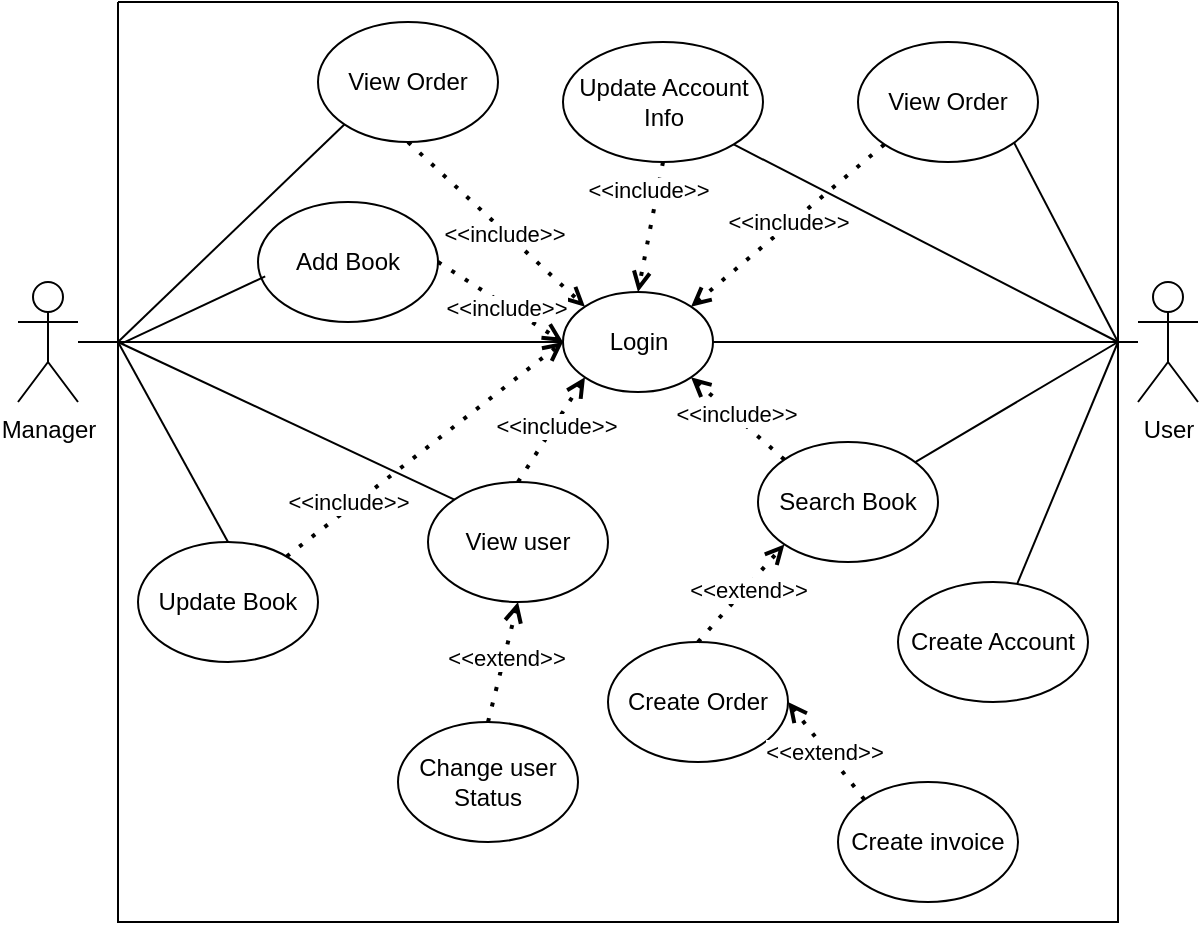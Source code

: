 <mxfile version="24.7.5">
  <diagram name="Page-1" id="2KRLVa3J6v_cJWlkK8fW">
    <mxGraphModel dx="1042" dy="575" grid="1" gridSize="10" guides="1" tooltips="1" connect="1" arrows="1" fold="1" page="1" pageScale="1" pageWidth="850" pageHeight="1100" math="0" shadow="0">
      <root>
        <mxCell id="0" />
        <mxCell id="1" parent="0" />
        <mxCell id="xT_YbA5dNsoeyGNyo72m-1" value="Manager" style="shape=umlActor;verticalLabelPosition=bottom;verticalAlign=top;html=1;outlineConnect=0;" parent="1" vertex="1">
          <mxGeometry x="130" y="240" width="30" height="60" as="geometry" />
        </mxCell>
        <mxCell id="xT_YbA5dNsoeyGNyo72m-2" value="User" style="shape=umlActor;verticalLabelPosition=bottom;verticalAlign=top;html=1;outlineConnect=0;" parent="1" vertex="1">
          <mxGeometry x="690" y="240" width="30" height="60" as="geometry" />
        </mxCell>
        <mxCell id="xT_YbA5dNsoeyGNyo72m-8" style="edgeStyle=orthogonalEdgeStyle;rounded=0;orthogonalLoop=1;jettySize=auto;html=1;endArrow=none;endFill=0;" parent="1" source="xT_YbA5dNsoeyGNyo72m-3" target="xT_YbA5dNsoeyGNyo72m-1" edge="1">
          <mxGeometry relative="1" as="geometry" />
        </mxCell>
        <mxCell id="xT_YbA5dNsoeyGNyo72m-9" style="edgeStyle=orthogonalEdgeStyle;rounded=0;orthogonalLoop=1;jettySize=auto;html=1;endArrow=none;endFill=0;" parent="1" source="xT_YbA5dNsoeyGNyo72m-3" target="xT_YbA5dNsoeyGNyo72m-2" edge="1">
          <mxGeometry relative="1" as="geometry" />
        </mxCell>
        <mxCell id="xT_YbA5dNsoeyGNyo72m-3" value="Login" style="ellipse;whiteSpace=wrap;html=1;" parent="1" vertex="1">
          <mxGeometry x="402.5" y="245" width="75" height="50" as="geometry" />
        </mxCell>
        <mxCell id="xT_YbA5dNsoeyGNyo72m-4" value="Search Book" style="ellipse;whiteSpace=wrap;html=1;" parent="1" vertex="1">
          <mxGeometry x="500" y="320" width="90" height="60" as="geometry" />
        </mxCell>
        <mxCell id="xT_YbA5dNsoeyGNyo72m-12" value="" style="endArrow=none;html=1;rounded=0;" parent="1" target="xT_YbA5dNsoeyGNyo72m-4" edge="1">
          <mxGeometry width="50" height="50" relative="1" as="geometry">
            <mxPoint x="680" y="270" as="sourcePoint" />
            <mxPoint x="700" y="220" as="targetPoint" />
          </mxGeometry>
        </mxCell>
        <mxCell id="xT_YbA5dNsoeyGNyo72m-13" value="Create Order" style="ellipse;whiteSpace=wrap;html=1;" parent="1" vertex="1">
          <mxGeometry x="425" y="420" width="90" height="60" as="geometry" />
        </mxCell>
        <mxCell id="xT_YbA5dNsoeyGNyo72m-14" value="" style="endArrow=open;dashed=1;html=1;dashPattern=1 3;strokeWidth=2;rounded=0;entryX=0;entryY=1;entryDx=0;entryDy=0;exitX=0.5;exitY=0;exitDx=0;exitDy=0;endFill=0;startArrow=none;startFill=0;" parent="1" source="xT_YbA5dNsoeyGNyo72m-13" target="xT_YbA5dNsoeyGNyo72m-4" edge="1">
          <mxGeometry width="50" height="50" relative="1" as="geometry">
            <mxPoint x="400" y="320" as="sourcePoint" />
            <mxPoint x="450" y="270" as="targetPoint" />
          </mxGeometry>
        </mxCell>
        <mxCell id="xT_YbA5dNsoeyGNyo72m-17" value="&amp;lt;&amp;lt;extend&amp;gt;&amp;gt;" style="edgeLabel;html=1;align=center;verticalAlign=middle;resizable=0;points=[];" parent="xT_YbA5dNsoeyGNyo72m-14" vertex="1" connectable="0">
          <mxGeometry x="0.088" y="-1" relative="1" as="geometry">
            <mxPoint as="offset" />
          </mxGeometry>
        </mxCell>
        <mxCell id="xT_YbA5dNsoeyGNyo72m-23" value="Create invoice" style="ellipse;whiteSpace=wrap;html=1;" parent="1" vertex="1">
          <mxGeometry x="540" y="490" width="90" height="60" as="geometry" />
        </mxCell>
        <mxCell id="xT_YbA5dNsoeyGNyo72m-24" value="" style="endArrow=open;dashed=1;html=1;dashPattern=1 3;strokeWidth=2;rounded=0;exitX=0;exitY=0;exitDx=0;exitDy=0;endFill=0;startArrow=none;startFill=0;entryX=1;entryY=0.5;entryDx=0;entryDy=0;" parent="1" source="xT_YbA5dNsoeyGNyo72m-23" target="xT_YbA5dNsoeyGNyo72m-13" edge="1">
          <mxGeometry width="50" height="50" relative="1" as="geometry">
            <mxPoint x="310" y="514.79" as="sourcePoint" />
            <mxPoint x="615" y="480" as="targetPoint" />
          </mxGeometry>
        </mxCell>
        <mxCell id="xT_YbA5dNsoeyGNyo72m-25" value="&amp;lt;&amp;lt;extend&amp;gt;&amp;gt;" style="edgeLabel;html=1;align=center;verticalAlign=middle;resizable=0;points=[];" parent="xT_YbA5dNsoeyGNyo72m-24" vertex="1" connectable="0">
          <mxGeometry x="0.088" y="-1" relative="1" as="geometry">
            <mxPoint x="-1" y="3" as="offset" />
          </mxGeometry>
        </mxCell>
        <mxCell id="xT_YbA5dNsoeyGNyo72m-28" value="" style="endArrow=none;html=1;rounded=0;entryX=1;entryY=1;entryDx=0;entryDy=0;" parent="1" target="xT_YbA5dNsoeyGNyo72m-27" edge="1">
          <mxGeometry width="50" height="50" relative="1" as="geometry">
            <mxPoint x="680" y="270" as="sourcePoint" />
            <mxPoint x="608" y="330" as="targetPoint" />
          </mxGeometry>
        </mxCell>
        <mxCell id="xT_YbA5dNsoeyGNyo72m-29" value="" style="endArrow=none;html=1;rounded=0;entryX=0.578;entryY=0.007;entryDx=0;entryDy=0;entryPerimeter=0;" parent="1" target="MvcfGu5vcaeaFIxTzEew-1" edge="1">
          <mxGeometry width="50" height="50" relative="1" as="geometry">
            <mxPoint x="680" y="270" as="sourcePoint" />
            <mxPoint x="624" y="161" as="targetPoint" />
          </mxGeometry>
        </mxCell>
        <mxCell id="xT_YbA5dNsoeyGNyo72m-30" value="" style="endArrow=none;html=1;rounded=0;entryX=0;entryY=1;entryDx=0;entryDy=0;" parent="1" target="xT_YbA5dNsoeyGNyo72m-6" edge="1">
          <mxGeometry width="50" height="50" relative="1" as="geometry">
            <mxPoint x="180" y="270" as="sourcePoint" />
            <mxPoint x="482" y="181" as="targetPoint" />
          </mxGeometry>
        </mxCell>
        <mxCell id="xT_YbA5dNsoeyGNyo72m-31" value="" style="endArrow=none;html=1;rounded=0;entryX=0;entryY=0;entryDx=0;entryDy=0;" parent="1" target="xT_YbA5dNsoeyGNyo72m-5" edge="1">
          <mxGeometry width="50" height="50" relative="1" as="geometry">
            <mxPoint x="180" y="270" as="sourcePoint" />
            <mxPoint x="418" y="181" as="targetPoint" />
          </mxGeometry>
        </mxCell>
        <mxCell id="xT_YbA5dNsoeyGNyo72m-35" value="" style="endArrow=open;dashed=1;html=1;dashPattern=1 3;strokeWidth=2;rounded=0;entryX=0;entryY=1;entryDx=0;entryDy=0;exitX=0.5;exitY=0;exitDx=0;exitDy=0;endFill=0;startArrow=none;startFill=0;" parent="1" source="xT_YbA5dNsoeyGNyo72m-5" target="xT_YbA5dNsoeyGNyo72m-3" edge="1">
          <mxGeometry width="50" height="50" relative="1" as="geometry">
            <mxPoint x="315" y="460" as="sourcePoint" />
            <mxPoint x="315" y="410" as="targetPoint" />
          </mxGeometry>
        </mxCell>
        <mxCell id="xT_YbA5dNsoeyGNyo72m-36" value="&amp;lt;&amp;lt;include&amp;gt;&amp;gt;" style="edgeLabel;html=1;align=center;verticalAlign=middle;resizable=0;points=[];" parent="xT_YbA5dNsoeyGNyo72m-35" vertex="1" connectable="0">
          <mxGeometry x="0.088" y="-1" relative="1" as="geometry">
            <mxPoint as="offset" />
          </mxGeometry>
        </mxCell>
        <mxCell id="xT_YbA5dNsoeyGNyo72m-37" value="" style="endArrow=open;dashed=1;html=1;dashPattern=1 3;strokeWidth=2;rounded=0;entryX=0;entryY=0;entryDx=0;entryDy=0;exitX=0.5;exitY=1;exitDx=0;exitDy=0;endFill=0;startArrow=none;startFill=0;" parent="1" source="xT_YbA5dNsoeyGNyo72m-6" target="xT_YbA5dNsoeyGNyo72m-3" edge="1">
          <mxGeometry width="50" height="50" relative="1" as="geometry">
            <mxPoint x="347" y="359" as="sourcePoint" />
            <mxPoint x="423" y="298" as="targetPoint" />
          </mxGeometry>
        </mxCell>
        <mxCell id="xT_YbA5dNsoeyGNyo72m-38" value="&amp;lt;&amp;lt;include&amp;gt;&amp;gt;" style="edgeLabel;html=1;align=center;verticalAlign=middle;resizable=0;points=[];" parent="xT_YbA5dNsoeyGNyo72m-37" vertex="1" connectable="0">
          <mxGeometry x="0.088" y="-1" relative="1" as="geometry">
            <mxPoint as="offset" />
          </mxGeometry>
        </mxCell>
        <mxCell id="xT_YbA5dNsoeyGNyo72m-39" value="" style="endArrow=open;dashed=1;html=1;dashPattern=1 3;strokeWidth=2;rounded=0;entryX=0.5;entryY=0;entryDx=0;entryDy=0;exitX=0.5;exitY=1;exitDx=0;exitDy=0;endFill=0;startArrow=none;startFill=0;" parent="1" source="xT_YbA5dNsoeyGNyo72m-27" target="xT_YbA5dNsoeyGNyo72m-3" edge="1">
          <mxGeometry width="50" height="50" relative="1" as="geometry">
            <mxPoint x="357" y="369" as="sourcePoint" />
            <mxPoint x="433" y="308" as="targetPoint" />
          </mxGeometry>
        </mxCell>
        <mxCell id="xT_YbA5dNsoeyGNyo72m-40" value="&amp;lt;&amp;lt;include&amp;gt;&amp;gt;" style="edgeLabel;html=1;align=center;verticalAlign=middle;resizable=0;points=[];" parent="xT_YbA5dNsoeyGNyo72m-39" vertex="1" connectable="0">
          <mxGeometry x="0.088" y="-1" relative="1" as="geometry">
            <mxPoint y="-21" as="offset" />
          </mxGeometry>
        </mxCell>
        <mxCell id="xT_YbA5dNsoeyGNyo72m-41" value="" style="endArrow=open;dashed=1;html=1;dashPattern=1 3;strokeWidth=2;rounded=0;entryX=1;entryY=1;entryDx=0;entryDy=0;exitX=0;exitY=0;exitDx=0;exitDy=0;endFill=0;startArrow=none;startFill=0;" parent="1" source="xT_YbA5dNsoeyGNyo72m-4" target="xT_YbA5dNsoeyGNyo72m-3" edge="1">
          <mxGeometry width="50" height="50" relative="1" as="geometry">
            <mxPoint x="367" y="379" as="sourcePoint" />
            <mxPoint x="443" y="318" as="targetPoint" />
          </mxGeometry>
        </mxCell>
        <mxCell id="xT_YbA5dNsoeyGNyo72m-42" value="&amp;lt;&amp;lt;include&amp;gt;&amp;gt;" style="edgeLabel;html=1;align=center;verticalAlign=middle;resizable=0;points=[];" parent="xT_YbA5dNsoeyGNyo72m-41" vertex="1" connectable="0">
          <mxGeometry x="0.088" y="-1" relative="1" as="geometry">
            <mxPoint as="offset" />
          </mxGeometry>
        </mxCell>
        <mxCell id="xT_YbA5dNsoeyGNyo72m-43" value="Create Account" style="ellipse;whiteSpace=wrap;html=1;" parent="1" vertex="1">
          <mxGeometry x="570" y="390" width="95" height="60" as="geometry" />
        </mxCell>
        <mxCell id="xT_YbA5dNsoeyGNyo72m-44" value="" style="endArrow=none;html=1;rounded=0;" parent="1" target="xT_YbA5dNsoeyGNyo72m-43" edge="1">
          <mxGeometry width="50" height="50" relative="1" as="geometry">
            <mxPoint x="680" y="270" as="sourcePoint" />
            <mxPoint x="575" y="341" as="targetPoint" />
          </mxGeometry>
        </mxCell>
        <mxCell id="xT_YbA5dNsoeyGNyo72m-46" value="" style="endArrow=none;html=1;rounded=0;entryX=0.5;entryY=0;entryDx=0;entryDy=0;" parent="1" target="xT_YbA5dNsoeyGNyo72m-45" edge="1">
          <mxGeometry width="50" height="50" relative="1" as="geometry">
            <mxPoint x="180" y="270" as="sourcePoint" />
            <mxPoint x="303" y="339" as="targetPoint" />
          </mxGeometry>
        </mxCell>
        <mxCell id="xT_YbA5dNsoeyGNyo72m-48" value="" style="endArrow=open;dashed=1;html=1;dashPattern=1 3;strokeWidth=2;rounded=0;entryX=0;entryY=0.5;entryDx=0;entryDy=0;endFill=0;startArrow=none;startFill=0;" parent="1" source="xT_YbA5dNsoeyGNyo72m-45" target="xT_YbA5dNsoeyGNyo72m-3" edge="1">
          <mxGeometry width="50" height="50" relative="1" as="geometry">
            <mxPoint x="399" y="379" as="sourcePoint" />
            <mxPoint x="424" y="298" as="targetPoint" />
          </mxGeometry>
        </mxCell>
        <mxCell id="xT_YbA5dNsoeyGNyo72m-49" value="&amp;lt;&amp;lt;include&amp;gt;&amp;gt;" style="edgeLabel;html=1;align=center;verticalAlign=middle;resizable=0;points=[];" parent="xT_YbA5dNsoeyGNyo72m-48" vertex="1" connectable="0">
          <mxGeometry x="0.088" y="-1" relative="1" as="geometry">
            <mxPoint x="-45" y="30" as="offset" />
          </mxGeometry>
        </mxCell>
        <mxCell id="xT_YbA5dNsoeyGNyo72m-50" value="" style="swimlane;startSize=0;" parent="1" vertex="1">
          <mxGeometry x="180" y="100" width="500" height="460" as="geometry" />
        </mxCell>
        <mxCell id="xT_YbA5dNsoeyGNyo72m-5" value="View user" style="ellipse;whiteSpace=wrap;html=1;" parent="xT_YbA5dNsoeyGNyo72m-50" vertex="1">
          <mxGeometry x="155" y="240" width="90" height="60" as="geometry" />
        </mxCell>
        <mxCell id="xT_YbA5dNsoeyGNyo72m-32" value="Change user Status" style="ellipse;whiteSpace=wrap;html=1;" parent="xT_YbA5dNsoeyGNyo72m-50" vertex="1">
          <mxGeometry x="140" y="360" width="90" height="60" as="geometry" />
        </mxCell>
        <mxCell id="xT_YbA5dNsoeyGNyo72m-33" value="" style="endArrow=open;dashed=1;html=1;dashPattern=1 3;strokeWidth=2;rounded=0;entryX=0.5;entryY=1;entryDx=0;entryDy=0;exitX=0.5;exitY=0;exitDx=0;exitDy=0;endFill=0;startArrow=none;startFill=0;" parent="xT_YbA5dNsoeyGNyo72m-50" source="xT_YbA5dNsoeyGNyo72m-32" target="xT_YbA5dNsoeyGNyo72m-5" edge="1">
          <mxGeometry width="50" height="50" relative="1" as="geometry">
            <mxPoint x="215" y="350" as="sourcePoint" />
            <mxPoint x="215" y="300" as="targetPoint" />
          </mxGeometry>
        </mxCell>
        <mxCell id="xT_YbA5dNsoeyGNyo72m-34" value="&amp;lt;&amp;lt;extend&amp;gt;&amp;gt;" style="edgeLabel;html=1;align=center;verticalAlign=middle;resizable=0;points=[];" parent="xT_YbA5dNsoeyGNyo72m-33" vertex="1" connectable="0">
          <mxGeometry x="0.088" y="-1" relative="1" as="geometry">
            <mxPoint as="offset" />
          </mxGeometry>
        </mxCell>
        <mxCell id="xT_YbA5dNsoeyGNyo72m-52" value="Add Book" style="ellipse;whiteSpace=wrap;html=1;" parent="xT_YbA5dNsoeyGNyo72m-50" vertex="1">
          <mxGeometry x="70" y="100" width="90" height="60" as="geometry" />
        </mxCell>
        <mxCell id="xT_YbA5dNsoeyGNyo72m-45" value="Update Book" style="ellipse;whiteSpace=wrap;html=1;" parent="xT_YbA5dNsoeyGNyo72m-50" vertex="1">
          <mxGeometry x="10" y="270" width="90" height="60" as="geometry" />
        </mxCell>
        <mxCell id="xT_YbA5dNsoeyGNyo72m-47" style="edgeStyle=orthogonalEdgeStyle;rounded=0;orthogonalLoop=1;jettySize=auto;html=1;exitX=0.5;exitY=1;exitDx=0;exitDy=0;" parent="xT_YbA5dNsoeyGNyo72m-50" source="xT_YbA5dNsoeyGNyo72m-45" target="xT_YbA5dNsoeyGNyo72m-45" edge="1">
          <mxGeometry relative="1" as="geometry" />
        </mxCell>
        <mxCell id="xT_YbA5dNsoeyGNyo72m-54" value="" style="endArrow=none;html=1;rounded=0;entryX=0.04;entryY=0.62;entryDx=0;entryDy=0;entryPerimeter=0;exitX=0.004;exitY=0.371;exitDx=0;exitDy=0;exitPerimeter=0;" parent="xT_YbA5dNsoeyGNyo72m-50" source="xT_YbA5dNsoeyGNyo72m-50" target="xT_YbA5dNsoeyGNyo72m-52" edge="1">
          <mxGeometry width="50" height="50" relative="1" as="geometry">
            <mxPoint x="10" y="180" as="sourcePoint" />
            <mxPoint x="85" y="250" as="targetPoint" />
          </mxGeometry>
        </mxCell>
        <mxCell id="xT_YbA5dNsoeyGNyo72m-6" value="View Order" style="ellipse;whiteSpace=wrap;html=1;" parent="xT_YbA5dNsoeyGNyo72m-50" vertex="1">
          <mxGeometry x="100" y="10" width="90" height="60" as="geometry" />
        </mxCell>
        <mxCell id="MvcfGu5vcaeaFIxTzEew-1" value="View Order" style="ellipse;whiteSpace=wrap;html=1;" vertex="1" parent="xT_YbA5dNsoeyGNyo72m-50">
          <mxGeometry x="370" y="20" width="90" height="60" as="geometry" />
        </mxCell>
        <mxCell id="xT_YbA5dNsoeyGNyo72m-27" value="Update Account Info" style="ellipse;whiteSpace=wrap;html=1;" parent="xT_YbA5dNsoeyGNyo72m-50" vertex="1">
          <mxGeometry x="222.5" y="20" width="100" height="60" as="geometry" />
        </mxCell>
        <mxCell id="xT_YbA5dNsoeyGNyo72m-55" value="" style="endArrow=open;dashed=1;html=1;dashPattern=1 3;strokeWidth=2;rounded=0;entryX=0;entryY=0.5;entryDx=0;entryDy=0;endFill=0;startArrow=none;startFill=0;exitX=1;exitY=0.5;exitDx=0;exitDy=0;" parent="1" source="xT_YbA5dNsoeyGNyo72m-52" target="xT_YbA5dNsoeyGNyo72m-3" edge="1">
          <mxGeometry width="50" height="50" relative="1" as="geometry">
            <mxPoint x="305" y="358" as="sourcePoint" />
            <mxPoint x="413" y="280" as="targetPoint" />
          </mxGeometry>
        </mxCell>
        <mxCell id="xT_YbA5dNsoeyGNyo72m-56" value="&amp;lt;&amp;lt;include&amp;gt;&amp;gt;" style="edgeLabel;html=1;align=center;verticalAlign=middle;resizable=0;points=[];" parent="xT_YbA5dNsoeyGNyo72m-55" vertex="1" connectable="0">
          <mxGeometry x="0.088" y="-1" relative="1" as="geometry">
            <mxPoint as="offset" />
          </mxGeometry>
        </mxCell>
        <mxCell id="MvcfGu5vcaeaFIxTzEew-2" value="" style="endArrow=open;dashed=1;html=1;dashPattern=1 3;strokeWidth=2;rounded=0;entryX=1;entryY=0;entryDx=0;entryDy=0;exitX=0;exitY=1;exitDx=0;exitDy=0;endFill=0;startArrow=none;startFill=0;" edge="1" parent="1" source="MvcfGu5vcaeaFIxTzEew-1" target="xT_YbA5dNsoeyGNyo72m-3">
          <mxGeometry width="50" height="50" relative="1" as="geometry">
            <mxPoint x="470" y="180" as="sourcePoint" />
            <mxPoint x="450" y="255" as="targetPoint" />
          </mxGeometry>
        </mxCell>
        <mxCell id="MvcfGu5vcaeaFIxTzEew-3" value="&amp;lt;&amp;lt;include&amp;gt;&amp;gt;" style="edgeLabel;html=1;align=center;verticalAlign=middle;resizable=0;points=[];" vertex="1" connectable="0" parent="MvcfGu5vcaeaFIxTzEew-2">
          <mxGeometry x="0.088" y="-1" relative="1" as="geometry">
            <mxPoint x="5" y="-5" as="offset" />
          </mxGeometry>
        </mxCell>
      </root>
    </mxGraphModel>
  </diagram>
</mxfile>
